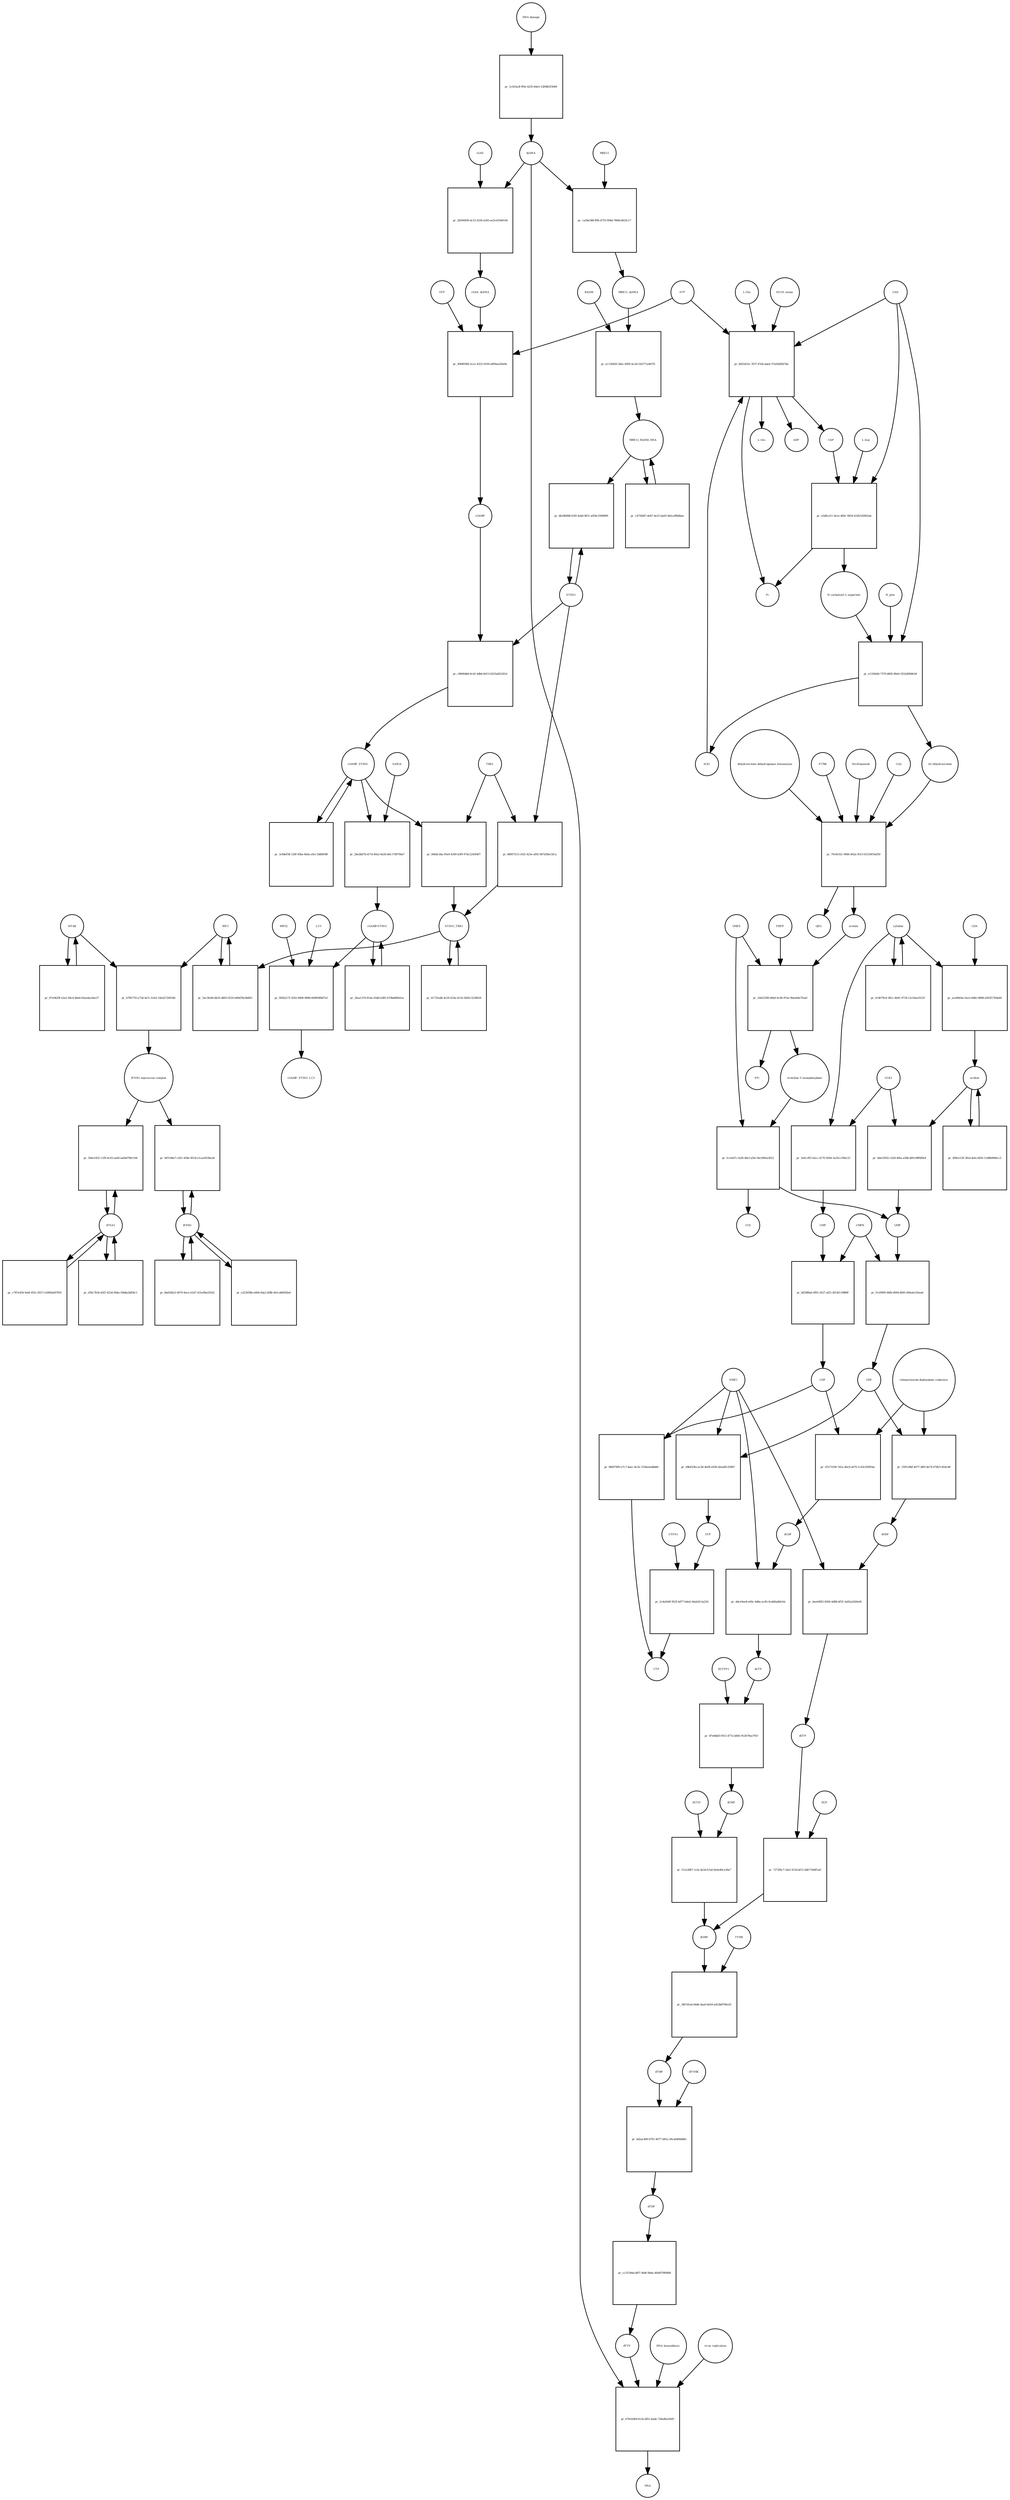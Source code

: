 strict digraph  {
"NF-kB" [annotation="urn_miriam_obo.go_GO%3A0071159", bipartite=0, cls=complex, fontsize=4, label="NF-kB", shape=circle];
"pr_b7f817f2-a726-4a7c-b1b2-16e42720016b" [annotation="", bipartite=1, cls=process, fontsize=4, label="pr_b7f817f2-a726-4a7c-b1b2-16e42720016b", shape=square];
"IFNB1 expression complex" [annotation="", bipartite=0, cls=complex, fontsize=4, label="IFNB1 expression complex", shape=circle];
IRF3 [annotation="urn_miriam_hgnc_6118|urn_miriam_uniprot_Q14653|urn_miriam_ensembl_ENSG00000126456|urn_miriam_refseq_NM_001571|urn_miriam_hgnc.symbol_IRF3|urn_miriam_ncbigene_3661", bipartite=0, cls="macromolecule multimer", fontsize=4, label=IRF3, shape=circle];
dCDP [annotation="urn_miriam_obo.chebi_CHEBI%3A28846", bipartite=0, cls="simple chemical", fontsize=4, label=dCDP, shape=circle];
"pr_4dce9ee8-e69c-4d8a-ac85-0cdd0adb61dc" [annotation="", bipartite=1, cls=process, fontsize=4, label="pr_4dce9ee8-e69c-4d8a-ac85-0cdd0adb61dc", shape=square];
dCTP [annotation="urn_miriam_obo.chebi_CHEBI%3A16311", bipartite=0, cls="simple chemical", fontsize=4, label=dCTP, shape=circle];
NME1 [annotation="urn_miriam_uniprot_P15531|urn_miriam_hgnc_7849", bipartite=0, cls=macromolecule, fontsize=4, label=NME1, shape=circle];
uridine [annotation="urn_miriam_obo.chebi_CHEBI%3A16704", bipartite=0, cls="simple chemical", fontsize=4, label=uridine, shape=circle];
"pr_4de53932-c428-4f4a-a58b-d05c98f6f9e4" [annotation="", bipartite=1, cls=process, fontsize=4, label="pr_4de53932-c428-4f4a-a58b-d05c98f6f9e4", shape=square];
UMP [annotation="urn_miriam_obo.chebi_CHEBI%3A57865", bipartite=0, cls="simple chemical", fontsize=4, label=UMP, shape=circle];
UCK2 [annotation="urn_miriam_uniprot_Q9HA47|urn_miriam_hgnc_HGNC%3A12562", bipartite=0, cls=macromolecule, fontsize=4, label=UCK2, shape=circle];
"orotidine 5'-monophosphate" [annotation="urn_miriam_obo.chebi_CHEBI%3A15842", bipartite=0, cls="simple chemical", fontsize=4, label="orotidine 5'-monophosphate", shape=circle];
"pr_fccfeb7c-fa28-48cf-a5fe-9ec00fea3022" [annotation="", bipartite=1, cls=process, fontsize=4, label="pr_fccfeb7c-fa28-48cf-a5fe-9ec00fea3022", shape=square];
UMPS [annotation="urn_miriam_ncbigene_7372|urn_miriam_refseq_NM_000373|urn_miriam_hgnc.symbol_UMPS|urn_miriam_hgnc_12563|urn_miriam_ensembl_ENSG00000114491|urn_miriam_uniprot_P11172", bipartite=0, cls="macromolecule multimer", fontsize=4, label=UMPS, shape=circle];
CO2 [annotation="urn_miriam_obo.chebi_CHEBI%3A16526", bipartite=0, cls="simple chemical", fontsize=4, label=CO2, shape=circle];
UTP [annotation="urn_miriam_obo.chebi_CHEBI%3A15713", bipartite=0, cls="simple chemical", fontsize=4, label=UTP, shape=circle];
"pr_2c4a564f-952f-4d77-b4ed-34ab2fc5a254" [annotation="", bipartite=1, cls=process, fontsize=4, label="pr_2c4a564f-952f-4d77-b4ed-34ab2fc5a254", shape=square];
CTP [annotation="urn_miriam_obo.chebi_CHEBI%3A17677", bipartite=0, cls="simple chemical", fontsize=4, label=CTP, shape=circle];
CTPS1 [annotation="urn_miriam_hgnc_HGNC%3A2519|urn_miriam_uniprot_P17812", bipartite=0, cls=macromolecule, fontsize=4, label=CTPS1, shape=circle];
UDP [annotation="urn_miriam_obo.chebi_CHEBI%3A17659", bipartite=0, cls="simple chemical", fontsize=4, label=UDP, shape=circle];
"pr_5591e9bf-4077-4ff0-8a74-076b7c454c08" [annotation="", bipartite=1, cls=process, fontsize=4, label="pr_5591e9bf-4077-4ff0-8a74-076b7c454c08", shape=square];
dUDP [annotation="urn_miriam_obo.chebi_CHEBI%3A28850", bipartite=0, cls="simple chemical", fontsize=4, label=dUDP, shape=circle];
"ribonucleoside-diphosphate reductase" [annotation="urn_miriam_brenda_1.17.4.1|urn_miriam_obo.go_GO%3A0005971", bipartite=0, cls=complex, fontsize=4, label="ribonucleoside-diphosphate reductase", shape=circle];
IFNB1 [annotation="urn_miriam_ensembl_ENSG00000171855|urn_miriam_hgnc.symbol_IFNB1|urn_miriam_hgnc_5434|urn_miriam_uniprot_P01574|urn_miriam_refseq_NM_002176|urn_miriam_ncbigene_3456", bipartite=0, cls=macromolecule, fontsize=4, label=IFNB1, shape=circle];
"pr_9d7c8be7-cd51-458e-8518-e1cae053ba3d" [annotation="", bipartite=1, cls=process, fontsize=4, label="pr_9d7c8be7-cd51-458e-8518-e1cae053ba3d", shape=square];
"pr_f1cf0f90-46fb-4094-8fd9-300a4e102ea6" [annotation="", bipartite=1, cls=process, fontsize=4, label="pr_f1cf0f90-46fb-4094-8fd9-300a4e102ea6", shape=square];
CMPK [annotation="urn_miriam_uniprot_P30085|urn_miriam_hgnc_HGNC%3A18170", bipartite=0, cls=macromolecule, fontsize=4, label=CMPK, shape=circle];
"cGAMP-STING" [annotation="", bipartite=0, cls=complex, fontsize=4, label="cGAMP-STING", shape=circle];
"pr_2faa1370-814a-45d6-b385-b70bddf6b5ce" [annotation="", bipartite=1, cls=process, fontsize=4, label="pr_2faa1370-814a-45d6-b385-b70bddf6b5ce", shape=square];
IFNA1 [annotation="urn_miriam_hgnc.symbol_IFNA1|urn_miriam_ncbigene_3439|urn_miriam_refseq_NM_024013|urn_miriam_uniprot_P01562|urn_miriam_hgnc_5417|urn_miriam_ensembl_ENSG00000197919", bipartite=0, cls=macromolecule, fontsize=4, label=IFNA1, shape=circle];
"pr_504a1455-11f9-4c03-aa00-aafdd79b1164" [annotation="", bipartite=1, cls=process, fontsize=4, label="pr_504a1455-11f9-4c03-aa00-aafdd79b1164", shape=square];
"pr_499ce120-3fed-4afe-bf20-11d8b9066cc5" [annotation="", bipartite=1, cls=process, fontsize=4, label="pr_499ce120-3fed-4afe-bf20-11d8b9066cc5", shape=square];
CDP [annotation="urn_miriam_obo.chebi_CHEBI%3A17239", bipartite=0, cls="simple chemical", fontsize=4, label=CDP, shape=circle];
"pr_d7e73336-7d1a-46c9-a070-1c63cf20854a" [annotation="", bipartite=1, cls=process, fontsize=4, label="pr_d7e73336-7d1a-46c9-a070-1c63cf20854a", shape=square];
"pr_968376f0-e7c7-4aec-bc5e-155baeedbb66" [annotation="", bipartite=1, cls=process, fontsize=4, label="pr_968376f0-e7c7-4aec-bc5e-155baeedbb66", shape=square];
dTDP [annotation="urn_miriam_obo.chebi_CHEBI%3A18075", bipartite=0, cls="simple chemical", fontsize=4, label=dTDP, shape=circle];
"pr_cc31594d-df07-46df-9b4e-4fd4079f0888" [annotation="", bipartite=1, cls=process, fontsize=4, label="pr_cc31594d-df07-46df-9b4e-4fd4079f0888", shape=square];
dTTP [annotation="urn_miriam_obo.chebi_CHEBI%3A18077", bipartite=0, cls="simple chemical", fontsize=4, label=dTTP, shape=circle];
CMP [annotation="urn_miriam_obo.chebi_CHEBI%3A17361", bipartite=0, cls="simple chemical", fontsize=4, label=CMP, shape=circle];
"pr_bf2989a6-0f91-4527-af21-6f14f119889f" [annotation="", bipartite=1, cls=process, fontsize=4, label="pr_bf2989a6-0f91-4527-af21-6f14f119889f", shape=square];
dUMP [annotation="urn_miriam_obo.chebi_CHEBI%3A17622", bipartite=0, cls="simple chemical", fontsize=4, label=dUMP, shape=circle];
"pr_3fb7d1a4-6446-4aa0-b618-a452b8790cd3" [annotation="", bipartite=1, cls=process, fontsize=4, label="pr_3fb7d1a4-6446-4aa0-b618-a452b8790cd3", shape=square];
dTMP [annotation="urn_miriam_obo.chebi_CHEBI%3A17013", bipartite=0, cls="simple chemical", fontsize=4, label=dTMP, shape=circle];
TYMS [annotation="urn_miriam_uniprot_P04818|urn_miriam_hgnc_HGNC%3A12441", bipartite=0, cls=macromolecule, fontsize=4, label=TYMS, shape=circle];
dsDNA [annotation="urn_miriam_obo.chebi_CHEBI%3A75909", bipartite=0, cls="simple chemical", fontsize=4, label=dsDNA, shape=circle];
"pr_670c8369-611b-4f51-ba0e-728a9fa550f5" [annotation="", bipartite=1, cls=process, fontsize=4, label="pr_670c8369-611b-4f51-ba0e-728a9fa550f5", shape=square];
DNA [annotation="", bipartite=0, cls="nucleic acid feature", fontsize=4, label=DNA, shape=circle];
"DNA biosynthesis" [annotation="urn_miriam_obo.go_GO%3A0071897", bipartite=0, cls=phenotype, fontsize=4, label="DNA biosynthesis", shape=circle];
"virus replication" [annotation="urn_miriam_obo.go_GO%3A0019079", bipartite=0, cls=phenotype, fontsize=4, label="virus replication", shape=circle];
MRE11_RAD50_DNA [annotation="", bipartite=0, cls=complex, fontsize=4, label=MRE11_RAD50_DNA, shape=circle];
"pr_c475fdd7-de67-4a31-ba03-9afca9fb6bee" [annotation="", bipartite=1, cls=process, fontsize=4, label="pr_c475fdd7-de67-4a31-ba03-9afca9fb6bee", shape=square];
"pr_87e6bbf3-f012-477a-b845-912679ea791f" [annotation="", bipartite=1, cls=process, fontsize=4, label="pr_87e6bbf3-f012-477a-b845-912679ea791f", shape=square];
dCMP [annotation="urn_miriam_obo.chebi_CHEBI%3A15918", bipartite=0, cls="simple chemical", fontsize=4, label=dCMP, shape=circle];
DCTPP1 [annotation="urn_miriam_uniprot_Q9H773|urn_miriam_hgnc_HGNC%3A28777", bipartite=0, cls=macromolecule, fontsize=4, label=DCTPP1, shape=circle];
"pr_e223058b-e80d-44a2-bf8b-441cd46920e6" [annotation="", bipartite=1, cls=process, fontsize=4, label="pr_e223058b-e80d-44a2-bf8b-441cd46920e6", shape=square];
"pr_bbd18b23-0070-4ece-b1d7-431e9be25022" [annotation="", bipartite=1, cls=process, fontsize=4, label="pr_bbd18b23-0070-4ece-b1d7-431e9be25022", shape=square];
ATP [annotation="urn_miriam_obo.chebi_CHEBI%3A15422", bipartite=0, cls="simple chemical", fontsize=4, label=ATP, shape=circle];
"pr_40689366-5ca1-4323-9100-a809ea29af4e" [annotation="", bipartite=1, cls=process, fontsize=4, label="pr_40689366-5ca1-4323-9100-a809ea29af4e", shape=square];
GTP [annotation="urn_miriam_obo.chebi_CHEBI%3A15996", bipartite=0, cls="simple chemical", fontsize=4, label=GTP, shape=circle];
cGAMP [annotation="urn_miriam_obo.chebi_CHEBI%3A75947", bipartite=0, cls="simple chemical", fontsize=4, label=cGAMP, shape=circle];
cGAS_dsDNA [annotation=urn_miriam_pubmed_28363908, bipartite=0, cls=complex, fontsize=4, label=cGAS_dsDNA, shape=circle];
cytidine [annotation="urn_miriam_obo.chebi_CHEBI%3A17562", bipartite=0, cls="simple chemical", fontsize=4, label=cytidine, shape=circle];
"pr_5e0ccff5-b2cc-4170-9264-5a35cc50bc23" [annotation="", bipartite=1, cls=process, fontsize=4, label="pr_5e0ccff5-b2cc-4170-9264-5a35cc50bc23", shape=square];
"pr_c8606db6-6cd1-4db6-b013-6225abf2181d" [annotation="", bipartite=1, cls=process, fontsize=4, label="pr_c8606db6-6cd1-4db6-b013-6225abf2181d", shape=square];
STING [annotation=urn_miriam_uniprot_Q86WV6, bipartite=0, cls="macromolecule multimer", fontsize=4, label=STING, shape=circle];
cGAMP_STING [annotation="urn_miriam_obo.go_GO%3A1990231", bipartite=0, cls=complex, fontsize=4, label=cGAMP_STING, shape=circle];
"L-Gln" [annotation="urn_miriam_obo.chebi_CHEBI%3A18050", bipartite=0, cls="simple chemical", fontsize=4, label="L-Gln", shape=circle];
"pr_8d55435c-3f37-47e8-ada4-37a928d5b7be" [annotation="", bipartite=1, cls=process, fontsize=4, label="pr_8d55435c-3f37-47e8-ada4-37a928d5b7be", shape=square];
CAP [annotation="urn_miriam_obo.chebi_CHEBI%3A17672", bipartite=0, cls="simple chemical", fontsize=4, label=CAP, shape=circle];
CAD [annotation="urn_miriam_refseq_NM_001306079|urn_miriam_hgnc_1424|urn_miriam_hgnc.symbol_CAD|urn_miriam_uniprot_P27708|urn_miriam_ncbigene_790|urn_miriam_ensembl_ENSG00000084774", bipartite=0, cls=macromolecule, fontsize=4, label=CAD, shape=circle];
HCO3_minus [annotation="urn_miriam_obo.chebi_CHEBI%3A17544", bipartite=0, cls="simple chemical", fontsize=4, label=HCO3_minus, shape=circle];
H2O [annotation="urn_miriam_obo.chebi_CHEBI%3A15377", bipartite=0, cls="simple chemical", fontsize=4, label=H2O, shape=circle];
"L-Glu" [annotation="urn_miriam_obo.chebi_CHEBI%3A16015", bipartite=0, cls="simple chemical", fontsize=4, label="L-Glu", shape=circle];
ADP [annotation="urn_miriam_obo.chebi_CHEBI%3A16761", bipartite=0, cls="simple chemical", fontsize=4, label=ADP, shape=circle];
Pi [annotation="urn_miriam_obo.chebi_CHEBI%3A18367", bipartite=0, cls="simple chemical", fontsize=4, label=Pi, shape=circle];
"pr_d9b433fa-ac56-4e69-a936-d2eaf0c55867" [annotation="", bipartite=1, cls=process, fontsize=4, label="pr_d9b433fa-ac56-4e69-a936-d2eaf0c55867", shape=square];
"N-carbamoyl-L-aspartate" [annotation="urn_miriam_obo.chebi_CHEBI%3A32814", bipartite=0, cls="simple chemical", fontsize=4, label="N-carbamoyl-L-aspartate", shape=circle];
"pr_e11f4444-7379-4802-80a0-3552df468cbf" [annotation="", bipartite=1, cls=process, fontsize=4, label="pr_e11f4444-7379-4802-80a0-3552df468cbf", shape=square];
"(S)-dihydroorotate" [annotation="urn_miriam_obo.chebi_CHEBI%3A30864", bipartite=0, cls="simple chemical", fontsize=4, label="(S)-dihydroorotate", shape=circle];
H_plus [annotation="urn_miriam_obo.chebi_CHEBI%3A15378", bipartite=0, cls="simple chemical", fontsize=4, label=H_plus, shape=circle];
"pr_87e9429f-e2a2-44c4-bbe6-b5ea4ac6ee37" [annotation="", bipartite=1, cls=process, fontsize=4, label="pr_87e9429f-e2a2-44c4-bbe6-b5ea4ac6ee37", shape=square];
"pr_436c7b5b-d5f1-423d-944a-50b8a2b83fc1" [annotation="", bipartite=1, cls=process, fontsize=4, label="pr_436c7b5b-d5f1-423d-944a-50b8a2b83fc1", shape=square];
TBK1 [annotation="urn_miriam_hgnc.symbol_TBK1|urn_miriam_ensembl_ENSG00000183735|urn_miriam_uniprot_Q9UHD2|urn_miriam_refseq_NM_013254|urn_miriam_hgnc_11584|urn_miriam_ncbigene_29110", bipartite=0, cls=macromolecule, fontsize=4, label=TBK1, shape=circle];
"pr_9d4dc3da-05e4-4349-b3f9-97dc224364f7" [annotation="", bipartite=1, cls=process, fontsize=4, label="pr_9d4dc3da-05e4-4349-b3f9-97dc224364f7", shape=square];
STING_TBK1 [annotation=urn_miriam_pubmed_30842653, bipartite=0, cls=complex, fontsize=4, label=STING_TBK1, shape=circle];
"pr_db186088-635f-4ab0-8f21-a058c5589699" [annotation="", bipartite=1, cls=process, fontsize=4, label="pr_db186088-635f-4ab0-8f21-a058c5589699", shape=square];
"pr_c787e456-9ebf-455c-8557-e5606afd7859" [annotation="", bipartite=1, cls=process, fontsize=4, label="pr_c787e456-9ebf-455c-8557-e5606afd7859", shape=square];
"pr_2b594936-dc52-4230-a565-ae3cd1040144" [annotation="", bipartite=1, cls=process, fontsize=4, label="pr_2b594936-dc52-4230-a565-ae3cd1040144", shape=square];
cGAS [annotation="urn_miriam_ensembl_ENSG00000164430|urn_miriam_hgnc_21367|urn_miriam_ncbigene_115004|urn_miriam_uniprot_Q8N884|urn_miriam_hgnc.symbol_CGAS|urn_miriam_refseq_NM_138441", bipartite=0, cls=macromolecule, fontsize=4, label=cGAS, shape=circle];
"pr_41725edb-4c59-433e-b11b-5b92c3239618" [annotation="", bipartite=1, cls=process, fontsize=4, label="pr_41725edb-4c59-433e-b11b-5b92c3239618", shape=square];
orotate [annotation="urn_miriam_obo.chebi_CHEBI%3A30839", bipartite=0, cls="simple chemical", fontsize=4, label=orotate, shape=circle];
"pr_1b622590-40b0-4c06-97ee-9bea04e7fead" [annotation="", bipartite=1, cls=process, fontsize=4, label="pr_1b622590-40b0-4c06-97ee-9bea04e7fead", shape=square];
PRPP [annotation="urn_miriam_obo.chebi_CHEBI%3A17111", bipartite=0, cls="simple chemical", fontsize=4, label=PRPP, shape=circle];
PPi [annotation="urn_miriam_obo.chebi_CHEBI%3A18361", bipartite=0, cls="simple chemical", fontsize=4, label=PPi, shape=circle];
"pr_414079cd-381c-4b41-9718-12c54ae3521f" [annotation="", bipartite=1, cls=process, fontsize=4, label="pr_414079cd-381c-4b41-9718-12c54ae3521f", shape=square];
"pr_5ec3fa49-db33-4803-9216-b99d78cbb963" [annotation="", bipartite=1, cls=process, fontsize=4, label="pr_5ec3fa49-db33-4803-9216-b99d78cbb963", shape=square];
"pr_3c8def58-126f-45ba-8a6a-a9cc1b8d938f" [annotation="", bipartite=1, cls=process, fontsize=4, label="pr_3c8def58-126f-45ba-8a6a-a9cc1b8d938f", shape=square];
RAD50 [annotation="urn_miriam_ncbigene_10111|urn_miriam_refseq_NM_005732|urn_miriam_uniprot_Q92878|urn_miriam_hgnc.symbol_RAD50|urn_miriam_ensembl_ENSG00000113522|urn_miriam_hgnc_9816", bipartite=0, cls="macromolecule multimer", fontsize=4, label=RAD50, shape=circle];
"pr_ec130d20-34ac-4905-bc3d-52b771a4b7f2" [annotation="", bipartite=1, cls=process, fontsize=4, label="pr_ec130d20-34ac-4905-bc3d-52b771a4b7f2", shape=square];
MRE11_dsDNA [annotation="urn_miriam_obo.go_GO%3A0003690", bipartite=0, cls=complex, fontsize=4, label=MRE11_dsDNA, shape=circle];
"pr_79c8c02c-9646-462a-9513-02154f19af50" [annotation="", bipartite=1, cls=process, fontsize=4, label="pr_79c8c02c-9646-462a-9513-02154f19af50", shape=square];
"dihydroorotate dehydrogenase holoenzyme" [annotation="urn_miriam_ncbigene_1723|urn_miriam_hgnc_HGNC%3A2867|urn_miriam_hgnc.symbol_DHODH", bipartite=0, cls="simple chemical", fontsize=4, label="dihydroorotate dehydrogenase holoenzyme", shape=circle];
P1788 [annotation=urn_miriam_pubmed_31740051, bipartite=0, cls="simple chemical", fontsize=4, label=P1788, shape=circle];
Teriflunomide [annotation=urn_miriam_drugbank_DB08880, bipartite=0, cls="simple chemical", fontsize=4, label=Teriflunomide, shape=circle];
CoQ [annotation="urn_miriam_obo.chebi_CHEBI%3A16389", bipartite=0, cls="simple chemical", fontsize=4, label=CoQ, shape=circle];
QH2 [annotation="urn_miriam_obo.chebi_CHEBI%3A17976", bipartite=0, cls="simple chemical", fontsize=4, label=QH2, shape=circle];
"pr_6ee649f2-8200-4d88-bf35-3a83a2d30e45" [annotation="", bipartite=1, cls=process, fontsize=4, label="pr_6ee649f2-8200-4d88-bf35-3a83a2d30e45", shape=square];
dUTP [annotation="urn_miriam_obo.chebi_CHEBI%3A17625", bipartite=0, cls="simple chemical", fontsize=4, label=dUTP, shape=circle];
"pr_ace89e9a-5ea3-448e-9898-e955f17b9a69" [annotation="", bipartite=1, cls=process, fontsize=4, label="pr_ace89e9a-5ea3-448e-9898-e955f17b9a69", shape=square];
CDA [annotation="urn_miriam_uniprot_P32320|urn_miriam_ncbigene_978|urn_miriam_refseq_NM_001785|urn_miriam_ensembl_ENSG00000158825|urn_miriam_hgnc.symbol_CDA|urn_miriam_hgnc_1712", bipartite=0, cls=macromolecule, fontsize=4, label=CDA, shape=circle];
"pr_7272f8c7-2dcf-415d-bf12-6df17446f1a0" [annotation="", bipartite=1, cls=process, fontsize=4, label="pr_7272f8c7-2dcf-415d-bf12-6df17446f1a0", shape=square];
DUT [annotation="urn_miriam_hgnc_HGNC%3A3078|urn_miriam_uniprot_P33316", bipartite=0, cls=macromolecule, fontsize=4, label=DUT, shape=circle];
"pr_905b217f-2502-4800-989b-669f090bf7e5" [annotation="", bipartite=1, cls=process, fontsize=4, label="pr_905b217f-2502-4800-989b-669f090bf7e5", shape=square];
LC3 [annotation="", bipartite=0, cls=macromolecule, fontsize=4, label=LC3, shape=circle];
cGAMP_STING_LC3 [annotation="", bipartite=0, cls=complex, fontsize=4, label=cGAMP_STING_LC3, shape=circle];
WIPI2 [annotation="urn_miriam_refseq_NM_015610|urn_miriam_hgnc_32225|urn_miriam_hgnc.symbol_WIPI2|urn_miriam_ensembl_ENSG00000157954|urn_miriam_ncbigene_26100|urn_miriam_uniprot_Q9Y4P8", bipartite=0, cls=macromolecule, fontsize=4, label=WIPI2, shape=circle];
"pr_e5d0ca11-9a1e-460c-9454-432b7d2902ab" [annotation="", bipartite=1, cls=process, fontsize=4, label="pr_e5d0ca11-9a1e-460c-9454-432b7d2902ab", shape=square];
"L-Asp" [annotation="urn_miriam_obo.chebi_CHEBI%3A29991", bipartite=0, cls="simple chemical", fontsize=4, label="L-Asp", shape=circle];
"pr_ca58e388-fffb-4755-994d-7808cd425c17" [annotation="", bipartite=1, cls=process, fontsize=4, label="pr_ca58e388-fffb-4755-994d-7808cd425c17", shape=square];
MRE11 [annotation="urn_miriam_hgnc.symbol_MRE11|urn_miriam_ncbigene_4361|urn_miriam_uniprot_P49959|urn_miriam_ensembl_ENSG00000020922|urn_miriam_refseq_NM_005591|urn_miriam_hgnc_7230", bipartite=0, cls="macromolecule multimer", fontsize=4, label=MRE11, shape=circle];
"pr_4d2ac480-6761-4077-b81a-30ca6d00ddb1" [annotation="", bipartite=1, cls=process, fontsize=4, label="pr_4d2ac480-6761-4077-b81a-30ca6d00ddb1", shape=square];
dTYMK [annotation="urn_miriam_uniprot_P23919|urn_miriam_hgnc_HGNC%3A3061", bipartite=0, cls=macromolecule, fontsize=4, label=dTYMK, shape=circle];
"pr_2be2bd7d-d17d-40a2-8a5b-b6c17d970da7" [annotation="", bipartite=1, cls=process, fontsize=4, label="pr_2be2bd7d-d17d-40a2-8a5b-b6c17d970da7", shape=square];
SAR1A [annotation="urn_miriam_uniprot_Q9NR31|urn_miriam_ensembl_ENSG00000079332|urn_miriam_hgnc_10534|urn_miriam_hgnc.symbol_SAR1A|urn_miriam_refseq_NM_001142648|urn_miriam_ncbigene_56681", bipartite=0, cls=macromolecule, fontsize=4, label=SAR1A, shape=circle];
"pr_68007215-c625-423e-af92-087d38ec5fca" [annotation="", bipartite=1, cls=process, fontsize=4, label="pr_68007215-c625-423e-af92-087d38ec5fca", shape=square];
"pr_1c025a3f-ff0e-4235-84e5-12f0861f3069" [annotation="", bipartite=1, cls=process, fontsize=4, label="pr_1c025a3f-ff0e-4235-84e5-12f0861f3069", shape=square];
"DNA damage" [annotation="", bipartite=0, cls=phenotype, fontsize=4, label="DNA damage", shape=circle];
"pr_511a3867-1cfa-4e2d-b7a6-6e0e40ca30e7" [annotation="", bipartite=1, cls=process, fontsize=4, label="pr_511a3867-1cfa-4e2d-b7a6-6e0e40ca30e7", shape=square];
DCTD [annotation="urn_miriam_uniprot_P32321|urn_miriam_hgnc_HGNC%3A2710", bipartite=0, cls=macromolecule, fontsize=4, label=DCTD, shape=circle];
"NF-kB" -> "pr_b7f817f2-a726-4a7c-b1b2-16e42720016b"  [annotation="", interaction_type=consumption];
"NF-kB" -> "pr_87e9429f-e2a2-44c4-bbe6-b5ea4ac6ee37"  [annotation="", interaction_type=consumption];
"pr_b7f817f2-a726-4a7c-b1b2-16e42720016b" -> "IFNB1 expression complex"  [annotation="", interaction_type=production];
"IFNB1 expression complex" -> "pr_9d7c8be7-cd51-458e-8518-e1cae053ba3d"  [annotation=urn_miriam_pubmed_20610653, interaction_type=stimulation];
"IFNB1 expression complex" -> "pr_504a1455-11f9-4c03-aa00-aafdd79b1164"  [annotation=urn_miriam_pubmed_16979567, interaction_type=stimulation];
IRF3 -> "pr_b7f817f2-a726-4a7c-b1b2-16e42720016b"  [annotation="", interaction_type=consumption];
IRF3 -> "pr_5ec3fa49-db33-4803-9216-b99d78cbb963"  [annotation="", interaction_type=consumption];
dCDP -> "pr_4dce9ee8-e69c-4d8a-ac85-0cdd0adb61dc"  [annotation="", interaction_type=consumption];
"pr_4dce9ee8-e69c-4d8a-ac85-0cdd0adb61dc" -> dCTP  [annotation="", interaction_type=production];
dCTP -> "pr_87e6bbf3-f012-477a-b845-912679ea791f"  [annotation="", interaction_type=consumption];
NME1 -> "pr_4dce9ee8-e69c-4d8a-ac85-0cdd0adb61dc"  [annotation=urn_miriam_pubmed_17827303, interaction_type=catalysis];
NME1 -> "pr_968376f0-e7c7-4aec-bc5e-155baeedbb66"  [annotation=urn_miriam_pubmed_28458037, interaction_type=catalysis];
NME1 -> "pr_d9b433fa-ac56-4e69-a936-d2eaf0c55867"  [annotation=urn_miriam_pubmed_28458037, interaction_type=catalysis];
NME1 -> "pr_6ee649f2-8200-4d88-bf35-3a83a2d30e45"  [annotation=urn_miriam_pubmed_17827303, interaction_type=catalysis];
uridine -> "pr_4de53932-c428-4f4a-a58b-d05c98f6f9e4"  [annotation="", interaction_type=consumption];
uridine -> "pr_499ce120-3fed-4afe-bf20-11d8b9066cc5"  [annotation="", interaction_type=consumption];
"pr_4de53932-c428-4f4a-a58b-d05c98f6f9e4" -> UMP  [annotation="", interaction_type=production];
UMP -> "pr_f1cf0f90-46fb-4094-8fd9-300a4e102ea6"  [annotation="", interaction_type=consumption];
UCK2 -> "pr_4de53932-c428-4f4a-a58b-d05c98f6f9e4"  [annotation=urn_miriam_pubmed_15130468, interaction_type=catalysis];
UCK2 -> "pr_5e0ccff5-b2cc-4170-9264-5a35cc50bc23"  [annotation=urn_miriam_pubmed_15130468, interaction_type=catalysis];
"orotidine 5'-monophosphate" -> "pr_fccfeb7c-fa28-48cf-a5fe-9ec00fea3022"  [annotation="", interaction_type=consumption];
"pr_fccfeb7c-fa28-48cf-a5fe-9ec00fea3022" -> UMP  [annotation="", interaction_type=production];
"pr_fccfeb7c-fa28-48cf-a5fe-9ec00fea3022" -> CO2  [annotation="", interaction_type=production];
UMPS -> "pr_fccfeb7c-fa28-48cf-a5fe-9ec00fea3022"  [annotation=urn_miriam_reactome_REACT_1698, interaction_type=catalysis];
UMPS -> "pr_1b622590-40b0-4c06-97ee-9bea04e7fead"  [annotation=urn_miriam_reactome_REACT_1698, interaction_type=catalysis];
UTP -> "pr_2c4a564f-952f-4d77-b4ed-34ab2fc5a254"  [annotation="", interaction_type=consumption];
"pr_2c4a564f-952f-4d77-b4ed-34ab2fc5a254" -> CTP  [annotation="", interaction_type=production];
CTPS1 -> "pr_2c4a564f-952f-4d77-b4ed-34ab2fc5a254"  [annotation=urn_miriam_pubmed_5411547, interaction_type=catalysis];
UDP -> "pr_5591e9bf-4077-4ff0-8a74-076b7c454c08"  [annotation="", interaction_type=consumption];
UDP -> "pr_d9b433fa-ac56-4e69-a936-d2eaf0c55867"  [annotation="", interaction_type=consumption];
"pr_5591e9bf-4077-4ff0-8a74-076b7c454c08" -> dUDP  [annotation="", interaction_type=production];
dUDP -> "pr_6ee649f2-8200-4d88-bf35-3a83a2d30e45"  [annotation="", interaction_type=consumption];
"ribonucleoside-diphosphate reductase" -> "pr_5591e9bf-4077-4ff0-8a74-076b7c454c08"  [annotation=urn_miriam_pubmed_24809024, interaction_type=catalysis];
"ribonucleoside-diphosphate reductase" -> "pr_d7e73336-7d1a-46c9-a070-1c63cf20854a"  [annotation=urn_miriam_pubmed_24809024, interaction_type=catalysis];
IFNB1 -> "pr_9d7c8be7-cd51-458e-8518-e1cae053ba3d"  [annotation="", interaction_type=consumption];
IFNB1 -> "pr_e223058b-e80d-44a2-bf8b-441cd46920e6"  [annotation="", interaction_type=consumption];
IFNB1 -> "pr_bbd18b23-0070-4ece-b1d7-431e9be25022"  [annotation="", interaction_type=consumption];
"pr_9d7c8be7-cd51-458e-8518-e1cae053ba3d" -> IFNB1  [annotation="", interaction_type=production];
"pr_f1cf0f90-46fb-4094-8fd9-300a4e102ea6" -> UDP  [annotation="", interaction_type=production];
CMPK -> "pr_f1cf0f90-46fb-4094-8fd9-300a4e102ea6"  [annotation=urn_miriam_pubmed_10462544, interaction_type=catalysis];
CMPK -> "pr_bf2989a6-0f91-4527-af21-6f14f119889f"  [annotation=urn_miriam_pubmed_10462544, interaction_type=catalysis];
"cGAMP-STING" -> "pr_2faa1370-814a-45d6-b385-b70bddf6b5ce"  [annotation="", interaction_type=consumption];
"cGAMP-STING" -> "pr_905b217f-2502-4800-989b-669f090bf7e5"  [annotation="", interaction_type=consumption];
"pr_2faa1370-814a-45d6-b385-b70bddf6b5ce" -> "cGAMP-STING"  [annotation="", interaction_type=production];
IFNA1 -> "pr_504a1455-11f9-4c03-aa00-aafdd79b1164"  [annotation="", interaction_type=consumption];
IFNA1 -> "pr_436c7b5b-d5f1-423d-944a-50b8a2b83fc1"  [annotation="", interaction_type=consumption];
IFNA1 -> "pr_c787e456-9ebf-455c-8557-e5606afd7859"  [annotation="", interaction_type=consumption];
"pr_504a1455-11f9-4c03-aa00-aafdd79b1164" -> IFNA1  [annotation="", interaction_type=production];
"pr_499ce120-3fed-4afe-bf20-11d8b9066cc5" -> uridine  [annotation="", interaction_type=production];
CDP -> "pr_d7e73336-7d1a-46c9-a070-1c63cf20854a"  [annotation="", interaction_type=consumption];
CDP -> "pr_968376f0-e7c7-4aec-bc5e-155baeedbb66"  [annotation="", interaction_type=consumption];
"pr_d7e73336-7d1a-46c9-a070-1c63cf20854a" -> dCDP  [annotation="", interaction_type=production];
"pr_968376f0-e7c7-4aec-bc5e-155baeedbb66" -> CTP  [annotation="", interaction_type=production];
dTDP -> "pr_cc31594d-df07-46df-9b4e-4fd4079f0888"  [annotation="", interaction_type=consumption];
"pr_cc31594d-df07-46df-9b4e-4fd4079f0888" -> dTTP  [annotation="", interaction_type=production];
dTTP -> "pr_670c8369-611b-4f51-ba0e-728a9fa550f5"  [annotation="", interaction_type=consumption];
CMP -> "pr_bf2989a6-0f91-4527-af21-6f14f119889f"  [annotation="", interaction_type=consumption];
"pr_bf2989a6-0f91-4527-af21-6f14f119889f" -> CDP  [annotation="", interaction_type=production];
dUMP -> "pr_3fb7d1a4-6446-4aa0-b618-a452b8790cd3"  [annotation="", interaction_type=consumption];
"pr_3fb7d1a4-6446-4aa0-b618-a452b8790cd3" -> dTMP  [annotation="", interaction_type=production];
dTMP -> "pr_4d2ac480-6761-4077-b81a-30ca6d00ddb1"  [annotation="", interaction_type=consumption];
TYMS -> "pr_3fb7d1a4-6446-4aa0-b618-a452b8790cd3"  [annotation=urn_miriam_pubmed_3099389, interaction_type=catalysis];
dsDNA -> "pr_670c8369-611b-4f51-ba0e-728a9fa550f5"  [annotation="", interaction_type=consumption];
dsDNA -> "pr_2b594936-dc52-4230-a565-ae3cd1040144"  [annotation="", interaction_type=consumption];
dsDNA -> "pr_ca58e388-fffb-4755-994d-7808cd425c17"  [annotation="", interaction_type=consumption];
"pr_670c8369-611b-4f51-ba0e-728a9fa550f5" -> DNA  [annotation="", interaction_type=production];
"DNA biosynthesis" -> "pr_670c8369-611b-4f51-ba0e-728a9fa550f5"  [annotation="", interaction_type=catalysis];
"virus replication" -> "pr_670c8369-611b-4f51-ba0e-728a9fa550f5"  [annotation="", interaction_type=inhibition];
MRE11_RAD50_DNA -> "pr_c475fdd7-de67-4a31-ba03-9afca9fb6bee"  [annotation="", interaction_type=consumption];
MRE11_RAD50_DNA -> "pr_db186088-635f-4ab0-8f21-a058c5589699"  [annotation=urn_miriam_pubmed_23388631, interaction_type=catalysis];
"pr_c475fdd7-de67-4a31-ba03-9afca9fb6bee" -> MRE11_RAD50_DNA  [annotation="", interaction_type=production];
"pr_87e6bbf3-f012-477a-b845-912679ea791f" -> dCMP  [annotation="", interaction_type=production];
dCMP -> "pr_511a3867-1cfa-4e2d-b7a6-6e0e40ca30e7"  [annotation="", interaction_type=consumption];
DCTPP1 -> "pr_87e6bbf3-f012-477a-b845-912679ea791f"  [annotation=urn_miriam_pubmed_13788541, interaction_type=catalysis];
"pr_e223058b-e80d-44a2-bf8b-441cd46920e6" -> IFNB1  [annotation="", interaction_type=production];
"pr_bbd18b23-0070-4ece-b1d7-431e9be25022" -> IFNB1  [annotation="", interaction_type=production];
ATP -> "pr_40689366-5ca1-4323-9100-a809ea29af4e"  [annotation="", interaction_type=consumption];
ATP -> "pr_8d55435c-3f37-47e8-ada4-37a928d5b7be"  [annotation="", interaction_type=consumption];
"pr_40689366-5ca1-4323-9100-a809ea29af4e" -> cGAMP  [annotation="", interaction_type=production];
GTP -> "pr_40689366-5ca1-4323-9100-a809ea29af4e"  [annotation="", interaction_type=consumption];
cGAMP -> "pr_c8606db6-6cd1-4db6-b013-6225abf2181d"  [annotation="", interaction_type=consumption];
cGAS_dsDNA -> "pr_40689366-5ca1-4323-9100-a809ea29af4e"  [annotation=urn_miriam_pubmed_29622565, interaction_type=catalysis];
cytidine -> "pr_5e0ccff5-b2cc-4170-9264-5a35cc50bc23"  [annotation="", interaction_type=consumption];
cytidine -> "pr_414079cd-381c-4b41-9718-12c54ae3521f"  [annotation="", interaction_type=consumption];
cytidine -> "pr_ace89e9a-5ea3-448e-9898-e955f17b9a69"  [annotation="", interaction_type=consumption];
"pr_5e0ccff5-b2cc-4170-9264-5a35cc50bc23" -> CMP  [annotation="", interaction_type=production];
"pr_c8606db6-6cd1-4db6-b013-6225abf2181d" -> cGAMP_STING  [annotation="", interaction_type=production];
STING -> "pr_c8606db6-6cd1-4db6-b013-6225abf2181d"  [annotation="", interaction_type=consumption];
STING -> "pr_db186088-635f-4ab0-8f21-a058c5589699"  [annotation="", interaction_type=consumption];
STING -> "pr_68007215-c625-423e-af92-087d38ec5fca"  [annotation="", interaction_type=consumption];
cGAMP_STING -> "pr_9d4dc3da-05e4-4349-b3f9-97dc224364f7"  [annotation="", interaction_type=consumption];
cGAMP_STING -> "pr_3c8def58-126f-45ba-8a6a-a9cc1b8d938f"  [annotation="", interaction_type=consumption];
cGAMP_STING -> "pr_2be2bd7d-d17d-40a2-8a5b-b6c17d970da7"  [annotation="", interaction_type=consumption];
"L-Gln" -> "pr_8d55435c-3f37-47e8-ada4-37a928d5b7be"  [annotation="", interaction_type=consumption];
"pr_8d55435c-3f37-47e8-ada4-37a928d5b7be" -> CAP  [annotation="", interaction_type=production];
"pr_8d55435c-3f37-47e8-ada4-37a928d5b7be" -> "L-Glu"  [annotation="", interaction_type=production];
"pr_8d55435c-3f37-47e8-ada4-37a928d5b7be" -> ADP  [annotation="", interaction_type=production];
"pr_8d55435c-3f37-47e8-ada4-37a928d5b7be" -> Pi  [annotation="", interaction_type=production];
CAP -> "pr_e5d0ca11-9a1e-460c-9454-432b7d2902ab"  [annotation="", interaction_type=consumption];
CAD -> "pr_8d55435c-3f37-47e8-ada4-37a928d5b7be"  [annotation=urn_miriam_reactome_REACT_73577, interaction_type=catalysis];
CAD -> "pr_e11f4444-7379-4802-80a0-3552df468cbf"  [annotation=urn_miriam_reactome_REACT_1698, interaction_type=catalysis];
CAD -> "pr_e5d0ca11-9a1e-460c-9454-432b7d2902ab"  [annotation=urn_miriam_reactome_REACT_1698, interaction_type=catalysis];
HCO3_minus -> "pr_8d55435c-3f37-47e8-ada4-37a928d5b7be"  [annotation="", interaction_type=consumption];
H2O -> "pr_8d55435c-3f37-47e8-ada4-37a928d5b7be"  [annotation="", interaction_type=consumption];
"pr_d9b433fa-ac56-4e69-a936-d2eaf0c55867" -> UTP  [annotation="", interaction_type=production];
"N-carbamoyl-L-aspartate" -> "pr_e11f4444-7379-4802-80a0-3552df468cbf"  [annotation="", interaction_type=consumption];
"pr_e11f4444-7379-4802-80a0-3552df468cbf" -> "(S)-dihydroorotate"  [annotation="", interaction_type=production];
"pr_e11f4444-7379-4802-80a0-3552df468cbf" -> H2O  [annotation="", interaction_type=production];
"(S)-dihydroorotate" -> "pr_79c8c02c-9646-462a-9513-02154f19af50"  [annotation="", interaction_type=consumption];
H_plus -> "pr_e11f4444-7379-4802-80a0-3552df468cbf"  [annotation="", interaction_type=consumption];
"pr_87e9429f-e2a2-44c4-bbe6-b5ea4ac6ee37" -> "NF-kB"  [annotation="", interaction_type=production];
"pr_436c7b5b-d5f1-423d-944a-50b8a2b83fc1" -> IFNA1  [annotation="", interaction_type=production];
TBK1 -> "pr_9d4dc3da-05e4-4349-b3f9-97dc224364f7"  [annotation="", interaction_type=consumption];
TBK1 -> "pr_68007215-c625-423e-af92-087d38ec5fca"  [annotation="", interaction_type=consumption];
"pr_9d4dc3da-05e4-4349-b3f9-97dc224364f7" -> STING_TBK1  [annotation="", interaction_type=production];
STING_TBK1 -> "pr_41725edb-4c59-433e-b11b-5b92c3239618"  [annotation="", interaction_type=consumption];
STING_TBK1 -> "pr_5ec3fa49-db33-4803-9216-b99d78cbb963"  [annotation="urn_miriam_pubmed_22394562|urn_miriam_pubmed_25636800", interaction_type=catalysis];
"pr_db186088-635f-4ab0-8f21-a058c5589699" -> STING  [annotation="", interaction_type=production];
"pr_c787e456-9ebf-455c-8557-e5606afd7859" -> IFNA1  [annotation="", interaction_type=production];
"pr_2b594936-dc52-4230-a565-ae3cd1040144" -> cGAS_dsDNA  [annotation="", interaction_type=production];
cGAS -> "pr_2b594936-dc52-4230-a565-ae3cd1040144"  [annotation="", interaction_type=consumption];
"pr_41725edb-4c59-433e-b11b-5b92c3239618" -> STING_TBK1  [annotation="", interaction_type=production];
orotate -> "pr_1b622590-40b0-4c06-97ee-9bea04e7fead"  [annotation="", interaction_type=consumption];
"pr_1b622590-40b0-4c06-97ee-9bea04e7fead" -> "orotidine 5'-monophosphate"  [annotation="", interaction_type=production];
"pr_1b622590-40b0-4c06-97ee-9bea04e7fead" -> PPi  [annotation="", interaction_type=production];
PRPP -> "pr_1b622590-40b0-4c06-97ee-9bea04e7fead"  [annotation="", interaction_type=consumption];
"pr_414079cd-381c-4b41-9718-12c54ae3521f" -> cytidine  [annotation="", interaction_type=production];
"pr_5ec3fa49-db33-4803-9216-b99d78cbb963" -> IRF3  [annotation="", interaction_type=production];
"pr_3c8def58-126f-45ba-8a6a-a9cc1b8d938f" -> cGAMP_STING  [annotation="", interaction_type=production];
RAD50 -> "pr_ec130d20-34ac-4905-bc3d-52b771a4b7f2"  [annotation="", interaction_type=consumption];
"pr_ec130d20-34ac-4905-bc3d-52b771a4b7f2" -> MRE11_RAD50_DNA  [annotation="", interaction_type=production];
MRE11_dsDNA -> "pr_ec130d20-34ac-4905-bc3d-52b771a4b7f2"  [annotation="", interaction_type=consumption];
"pr_79c8c02c-9646-462a-9513-02154f19af50" -> orotate  [annotation="", interaction_type=production];
"pr_79c8c02c-9646-462a-9513-02154f19af50" -> QH2  [annotation="", interaction_type=production];
"dihydroorotate dehydrogenase holoenzyme" -> "pr_79c8c02c-9646-462a-9513-02154f19af50"  [annotation="urn_miriam_reactome_REACT_1698|urn_miriam_doi_10.1101%2F2020.03.11.983056", interaction_type=catalysis];
P1788 -> "pr_79c8c02c-9646-462a-9513-02154f19af50"  [annotation="urn_miriam_reactome_REACT_1698|urn_miriam_doi_10.1101%2F2020.03.11.983056", interaction_type=inhibition];
Teriflunomide -> "pr_79c8c02c-9646-462a-9513-02154f19af50"  [annotation="urn_miriam_reactome_REACT_1698|urn_miriam_doi_10.1101%2F2020.03.11.983056", interaction_type=inhibition];
CoQ -> "pr_79c8c02c-9646-462a-9513-02154f19af50"  [annotation="", interaction_type=consumption];
"pr_6ee649f2-8200-4d88-bf35-3a83a2d30e45" -> dUTP  [annotation="", interaction_type=production];
dUTP -> "pr_7272f8c7-2dcf-415d-bf12-6df17446f1a0"  [annotation="", interaction_type=consumption];
"pr_ace89e9a-5ea3-448e-9898-e955f17b9a69" -> uridine  [annotation="", interaction_type=production];
CDA -> "pr_ace89e9a-5ea3-448e-9898-e955f17b9a69"  [annotation="urn_miriam_pubmed_7923172|urn_miriam_pubmed_15689149", interaction_type=catalysis];
"pr_7272f8c7-2dcf-415d-bf12-6df17446f1a0" -> dUMP  [annotation="", interaction_type=production];
DUT -> "pr_7272f8c7-2dcf-415d-bf12-6df17446f1a0"  [annotation=urn_miriam_pubmed_18837522, interaction_type=catalysis];
"pr_905b217f-2502-4800-989b-669f090bf7e5" -> cGAMP_STING_LC3  [annotation="", interaction_type=production];
LC3 -> "pr_905b217f-2502-4800-989b-669f090bf7e5"  [annotation="", interaction_type=consumption];
WIPI2 -> "pr_905b217f-2502-4800-989b-669f090bf7e5"  [annotation=urn_miriam_pubmed_30842662, interaction_type=catalysis];
"pr_e5d0ca11-9a1e-460c-9454-432b7d2902ab" -> "N-carbamoyl-L-aspartate"  [annotation="", interaction_type=production];
"pr_e5d0ca11-9a1e-460c-9454-432b7d2902ab" -> Pi  [annotation="", interaction_type=production];
"L-Asp" -> "pr_e5d0ca11-9a1e-460c-9454-432b7d2902ab"  [annotation="", interaction_type=consumption];
"pr_ca58e388-fffb-4755-994d-7808cd425c17" -> MRE11_dsDNA  [annotation="", interaction_type=production];
MRE11 -> "pr_ca58e388-fffb-4755-994d-7808cd425c17"  [annotation="", interaction_type=consumption];
"pr_4d2ac480-6761-4077-b81a-30ca6d00ddb1" -> dTDP  [annotation="", interaction_type=production];
dTYMK -> "pr_4d2ac480-6761-4077-b81a-30ca6d00ddb1"  [annotation=urn_miriam_pubmed_8024690, interaction_type=catalysis];
"pr_2be2bd7d-d17d-40a2-8a5b-b6c17d970da7" -> "cGAMP-STING"  [annotation="", interaction_type=production];
SAR1A -> "pr_2be2bd7d-d17d-40a2-8a5b-b6c17d970da7"  [annotation="urn_miriam_doi_10.1038%2Fs41586-019-1006-9", interaction_type=catalysis];
"pr_68007215-c625-423e-af92-087d38ec5fca" -> STING_TBK1  [annotation="", interaction_type=production];
"pr_1c025a3f-ff0e-4235-84e5-12f0861f3069" -> dsDNA  [annotation="", interaction_type=production];
"DNA damage" -> "pr_1c025a3f-ff0e-4235-84e5-12f0861f3069"  [annotation="urn_miriam_doi_10.1016%2Fj.ejmech.2019.111855", interaction_type=stimulation];
"pr_511a3867-1cfa-4e2d-b7a6-6e0e40ca30e7" -> dUMP  [annotation="", interaction_type=production];
DCTD -> "pr_511a3867-1cfa-4e2d-b7a6-6e0e40ca30e7"  [annotation="urn_miriam_doi_10.1074%2Fjbc.M114.617720", interaction_type=catalysis];
}
